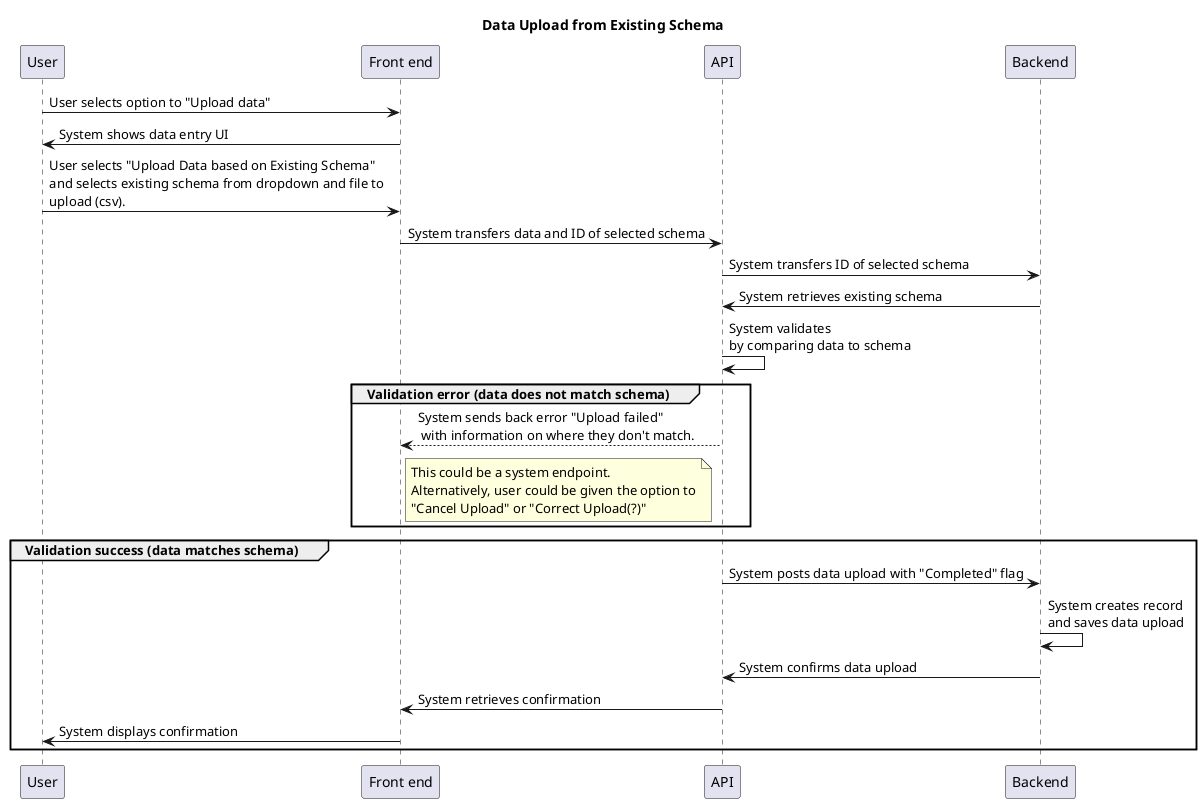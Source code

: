 @startuml data-upload-sequence

title Data Upload from Existing Schema
' User uploads data to existing data schema

'Question: Will this process be identical for initial and subsequent uploads? 
'I'm guessing not? Should we create a new sequence diagram for that?

participant "User" as u
participant "Front end" as f
participant "API" as api
participant "Backend" as b

u -> f: User selects option to "Upload data"
f -> u: System shows data entry UI
u -> f: User selects "Upload Data based on Existing Schema"\nand selects existing schema from dropdown and file to\nupload (csv).
f -> api: System transfers data and ID of selected schema
api -> b: System transfers ID of selected schema 
b -> api: System retrieves existing schema
api -> api: System validates\nby comparing data to schema

group Validation error (data does not match schema)
    api --> f: System sends back error "Upload failed"\n with information on where they don't match.
    note right of f
        This could be a system endpoint.
        Alternatively, user could be given the option to
        "Cancel Upload" or "Correct Upload(?)"
    end note
end
group Validation success (data matches schema)
    api -> b: System posts data upload with "Completed" flag
    b -> b : System creates record\nand saves data upload
    b -> api: System confirms data upload
    api -> f: System retrieves confirmation
    f -> u: System displays confirmation
end

@enduml
